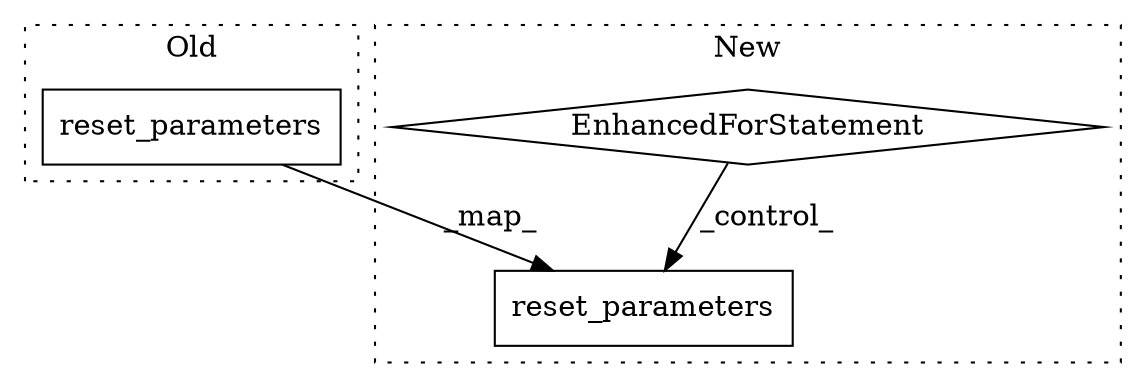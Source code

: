 digraph G {
subgraph cluster0 {
1 [label="reset_parameters" a="32" s="5175" l="18" shape="box"];
label = "Old";
style="dotted";
}
subgraph cluster1 {
2 [label="reset_parameters" a="32" s="5320" l="18" shape="box"];
3 [label="EnhancedForStatement" a="70" s="5144,5218" l="57,2" shape="diamond"];
label = "New";
style="dotted";
}
1 -> 2 [label="_map_"];
3 -> 2 [label="_control_"];
}